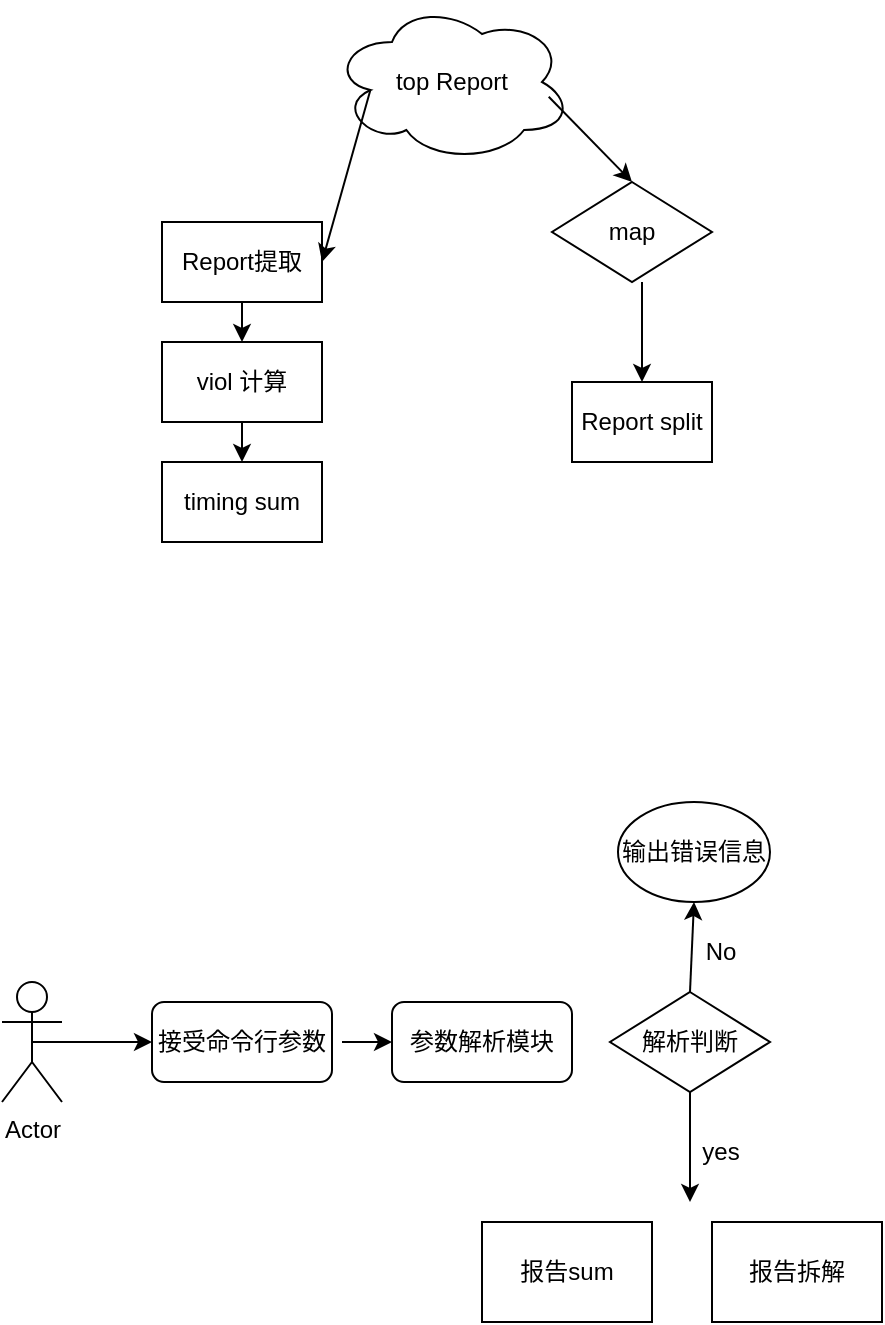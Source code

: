 <mxfile version="24.7.8">
  <diagram name="第 1 页" id="C3MW78rJ4h6a7yWVS72f">
    <mxGraphModel dx="986" dy="431" grid="1" gridSize="10" guides="1" tooltips="1" connect="1" arrows="1" fold="1" page="1" pageScale="1" pageWidth="827" pageHeight="1169" math="0" shadow="0">
      <root>
        <mxCell id="0" />
        <mxCell id="1" parent="0" />
        <mxCell id="6rJtsG7EEUAW6n4fHx3c-1" value="top Report" style="ellipse;shape=cloud;whiteSpace=wrap;html=1;" vertex="1" parent="1">
          <mxGeometry x="235" y="10" width="120" height="80" as="geometry" />
        </mxCell>
        <mxCell id="6rJtsG7EEUAW6n4fHx3c-2" value="Report提取" style="rounded=0;whiteSpace=wrap;html=1;" vertex="1" parent="1">
          <mxGeometry x="150" y="120" width="80" height="40" as="geometry" />
        </mxCell>
        <mxCell id="6rJtsG7EEUAW6n4fHx3c-3" value="Report split" style="rounded=0;whiteSpace=wrap;html=1;" vertex="1" parent="1">
          <mxGeometry x="355" y="200" width="70" height="40" as="geometry" />
        </mxCell>
        <mxCell id="6rJtsG7EEUAW6n4fHx3c-4" value="" style="endArrow=classic;html=1;rounded=0;exitX=0.16;exitY=0.55;exitDx=0;exitDy=0;exitPerimeter=0;entryX=1;entryY=0.5;entryDx=0;entryDy=0;" edge="1" parent="1" source="6rJtsG7EEUAW6n4fHx3c-1" target="6rJtsG7EEUAW6n4fHx3c-2">
          <mxGeometry width="50" height="50" relative="1" as="geometry">
            <mxPoint x="390" y="150" as="sourcePoint" />
            <mxPoint x="440" y="100" as="targetPoint" />
          </mxGeometry>
        </mxCell>
        <mxCell id="6rJtsG7EEUAW6n4fHx3c-5" value="" style="endArrow=classic;html=1;rounded=0;exitX=0.903;exitY=0.592;exitDx=0;exitDy=0;exitPerimeter=0;entryX=0.5;entryY=0;entryDx=0;entryDy=0;" edge="1" parent="1" source="6rJtsG7EEUAW6n4fHx3c-1" target="6rJtsG7EEUAW6n4fHx3c-7">
          <mxGeometry width="50" height="50" relative="1" as="geometry">
            <mxPoint x="329" y="144" as="sourcePoint" />
            <mxPoint x="240" y="140" as="targetPoint" />
          </mxGeometry>
        </mxCell>
        <mxCell id="6rJtsG7EEUAW6n4fHx3c-7" value="map" style="rhombus;whiteSpace=wrap;html=1;" vertex="1" parent="1">
          <mxGeometry x="345" y="100" width="80" height="50" as="geometry" />
        </mxCell>
        <mxCell id="6rJtsG7EEUAW6n4fHx3c-9" value="timing sum" style="rounded=0;whiteSpace=wrap;html=1;" vertex="1" parent="1">
          <mxGeometry x="150" y="240" width="80" height="40" as="geometry" />
        </mxCell>
        <mxCell id="6rJtsG7EEUAW6n4fHx3c-10" value="viol 计算" style="rounded=0;whiteSpace=wrap;html=1;" vertex="1" parent="1">
          <mxGeometry x="150" y="180" width="80" height="40" as="geometry" />
        </mxCell>
        <mxCell id="6rJtsG7EEUAW6n4fHx3c-11" value="" style="endArrow=classic;html=1;rounded=0;exitX=0.5;exitY=1;exitDx=0;exitDy=0;entryX=0.5;entryY=0;entryDx=0;entryDy=0;" edge="1" parent="1" source="6rJtsG7EEUAW6n4fHx3c-2" target="6rJtsG7EEUAW6n4fHx3c-10">
          <mxGeometry width="50" height="50" relative="1" as="geometry">
            <mxPoint x="390" y="250" as="sourcePoint" />
            <mxPoint x="440" y="200" as="targetPoint" />
          </mxGeometry>
        </mxCell>
        <mxCell id="6rJtsG7EEUAW6n4fHx3c-12" value="" style="endArrow=classic;html=1;rounded=0;exitX=0.5;exitY=1;exitDx=0;exitDy=0;entryX=0.5;entryY=0;entryDx=0;entryDy=0;" edge="1" parent="1" source="6rJtsG7EEUAW6n4fHx3c-10" target="6rJtsG7EEUAW6n4fHx3c-9">
          <mxGeometry width="50" height="50" relative="1" as="geometry">
            <mxPoint x="200" y="170" as="sourcePoint" />
            <mxPoint x="200" y="190" as="targetPoint" />
          </mxGeometry>
        </mxCell>
        <mxCell id="6rJtsG7EEUAW6n4fHx3c-13" value="" style="endArrow=classic;html=1;rounded=0;" edge="1" parent="1" target="6rJtsG7EEUAW6n4fHx3c-3">
          <mxGeometry width="50" height="50" relative="1" as="geometry">
            <mxPoint x="390" y="150" as="sourcePoint" />
            <mxPoint x="440" y="100" as="targetPoint" />
          </mxGeometry>
        </mxCell>
        <mxCell id="6rJtsG7EEUAW6n4fHx3c-15" value="接受命令行参数" style="rounded=1;whiteSpace=wrap;html=1;" vertex="1" parent="1">
          <mxGeometry x="145" y="510" width="90" height="40" as="geometry" />
        </mxCell>
        <mxCell id="6rJtsG7EEUAW6n4fHx3c-16" value="Actor" style="shape=umlActor;verticalLabelPosition=bottom;verticalAlign=top;html=1;outlineConnect=0;" vertex="1" parent="1">
          <mxGeometry x="70" y="500" width="30" height="60" as="geometry" />
        </mxCell>
        <mxCell id="6rJtsG7EEUAW6n4fHx3c-17" value="" style="endArrow=classic;html=1;rounded=0;exitX=0.5;exitY=0.5;exitDx=0;exitDy=0;exitPerimeter=0;entryX=0;entryY=0.5;entryDx=0;entryDy=0;" edge="1" parent="1" source="6rJtsG7EEUAW6n4fHx3c-16" target="6rJtsG7EEUAW6n4fHx3c-15">
          <mxGeometry width="50" height="50" relative="1" as="geometry">
            <mxPoint x="390" y="550" as="sourcePoint" />
            <mxPoint x="440" y="500" as="targetPoint" />
          </mxGeometry>
        </mxCell>
        <mxCell id="6rJtsG7EEUAW6n4fHx3c-18" value="参数解析模块" style="rounded=1;whiteSpace=wrap;html=1;" vertex="1" parent="1">
          <mxGeometry x="265" y="510" width="90" height="40" as="geometry" />
        </mxCell>
        <mxCell id="6rJtsG7EEUAW6n4fHx3c-19" value="" style="endArrow=classic;html=1;rounded=0;entryX=0;entryY=0.5;entryDx=0;entryDy=0;" edge="1" parent="1" target="6rJtsG7EEUAW6n4fHx3c-18">
          <mxGeometry width="50" height="50" relative="1" as="geometry">
            <mxPoint x="240" y="530" as="sourcePoint" />
            <mxPoint x="440" y="500" as="targetPoint" />
          </mxGeometry>
        </mxCell>
        <mxCell id="6rJtsG7EEUAW6n4fHx3c-20" value="解析判断" style="rhombus;whiteSpace=wrap;html=1;" vertex="1" parent="1">
          <mxGeometry x="374" y="505" width="80" height="50" as="geometry" />
        </mxCell>
        <mxCell id="6rJtsG7EEUAW6n4fHx3c-21" value="输出错误信息" style="ellipse;whiteSpace=wrap;html=1;" vertex="1" parent="1">
          <mxGeometry x="378" y="410" width="76" height="50" as="geometry" />
        </mxCell>
        <mxCell id="6rJtsG7EEUAW6n4fHx3c-22" value="" style="endArrow=classic;html=1;rounded=0;exitX=0.5;exitY=0;exitDx=0;exitDy=0;entryX=0.5;entryY=1;entryDx=0;entryDy=0;" edge="1" parent="1" source="6rJtsG7EEUAW6n4fHx3c-20" target="6rJtsG7EEUAW6n4fHx3c-21">
          <mxGeometry width="50" height="50" relative="1" as="geometry">
            <mxPoint x="390" y="550" as="sourcePoint" />
            <mxPoint x="440" y="500" as="targetPoint" />
          </mxGeometry>
        </mxCell>
        <mxCell id="6rJtsG7EEUAW6n4fHx3c-23" value="No" style="text;html=1;align=center;verticalAlign=middle;resizable=0;points=[];autosize=1;strokeColor=none;fillColor=none;" vertex="1" parent="1">
          <mxGeometry x="409" y="470" width="40" height="30" as="geometry" />
        </mxCell>
        <mxCell id="6rJtsG7EEUAW6n4fHx3c-24" value="" style="endArrow=classic;html=1;rounded=0;exitX=0.5;exitY=1;exitDx=0;exitDy=0;" edge="1" parent="1" source="6rJtsG7EEUAW6n4fHx3c-20">
          <mxGeometry width="50" height="50" relative="1" as="geometry">
            <mxPoint x="390" y="550" as="sourcePoint" />
            <mxPoint x="414" y="610" as="targetPoint" />
          </mxGeometry>
        </mxCell>
        <mxCell id="6rJtsG7EEUAW6n4fHx3c-25" value="yes" style="text;html=1;align=center;verticalAlign=middle;resizable=0;points=[];autosize=1;strokeColor=none;fillColor=none;" vertex="1" parent="1">
          <mxGeometry x="409" y="570" width="40" height="30" as="geometry" />
        </mxCell>
        <mxCell id="6rJtsG7EEUAW6n4fHx3c-27" value="报告sum" style="rounded=0;whiteSpace=wrap;html=1;" vertex="1" parent="1">
          <mxGeometry x="310" y="620" width="85" height="50" as="geometry" />
        </mxCell>
        <mxCell id="6rJtsG7EEUAW6n4fHx3c-28" value="报告拆解" style="rounded=0;whiteSpace=wrap;html=1;" vertex="1" parent="1">
          <mxGeometry x="425" y="620" width="85" height="50" as="geometry" />
        </mxCell>
      </root>
    </mxGraphModel>
  </diagram>
</mxfile>
